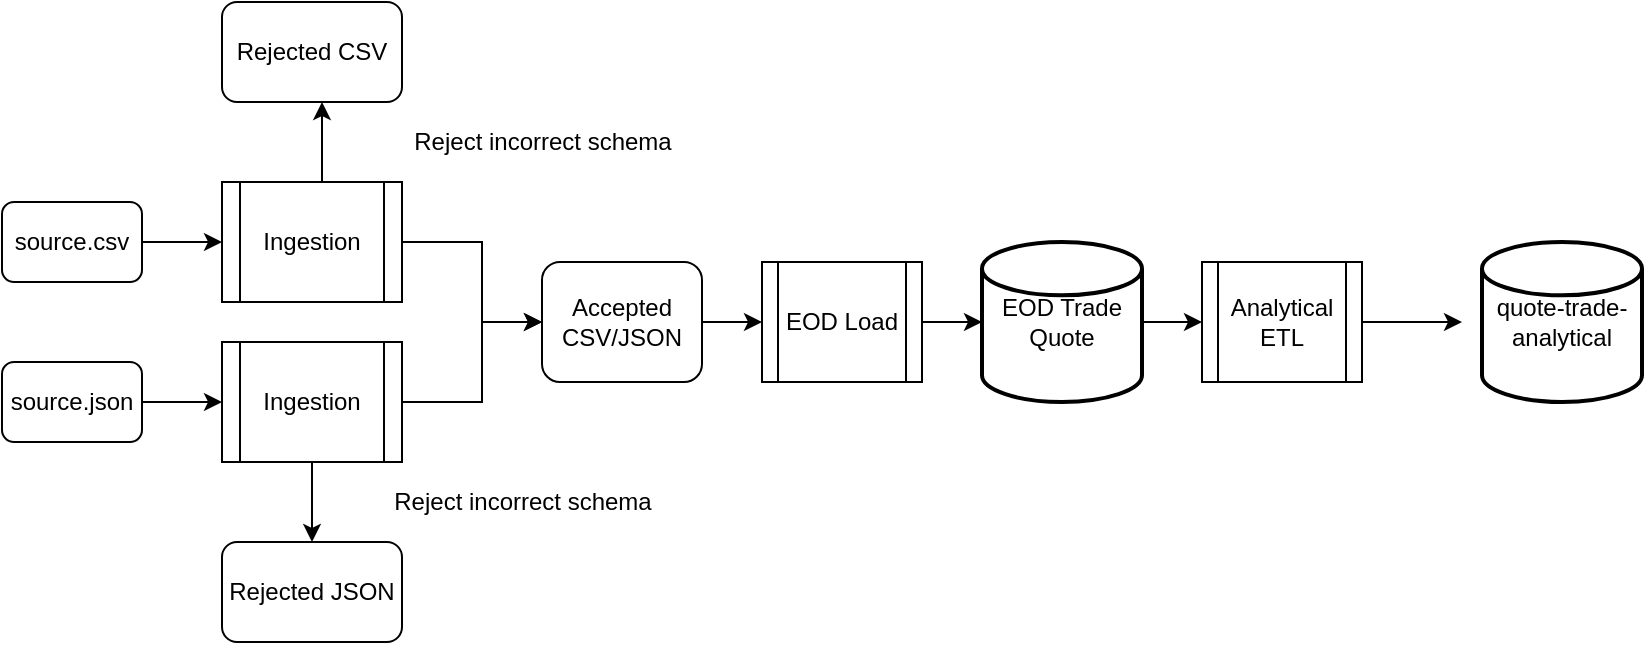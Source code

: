 <mxfile version="14.6.13" type="device"><diagram id="ICYzr_pUR9r9CQdSWHLx" name="Page-1"><mxGraphModel dx="946" dy="591" grid="1" gridSize="10" guides="1" tooltips="1" connect="1" arrows="1" fold="1" page="1" pageScale="1" pageWidth="850" pageHeight="1100" math="0" shadow="0"><root><mxCell id="0"/><mxCell id="1" parent="0"/><mxCell id="syQ88WcqM9ME6nEakprI-9" style="edgeStyle=orthogonalEdgeStyle;rounded=0;orthogonalLoop=1;jettySize=auto;html=1;entryX=0.5;entryY=0;entryDx=0;entryDy=0;" edge="1" parent="1" target="syQ88WcqM9ME6nEakprI-8"><mxGeometry relative="1" as="geometry"><mxPoint x="210" y="330" as="sourcePoint"/><Array as="points"><mxPoint x="195" y="330"/></Array></mxGeometry></mxCell><mxCell id="syQ88WcqM9ME6nEakprI-14" style="edgeStyle=orthogonalEdgeStyle;rounded=0;orthogonalLoop=1;jettySize=auto;html=1;exitX=1;exitY=0.5;exitDx=0;exitDy=0;entryX=0;entryY=0.5;entryDx=0;entryDy=0;" edge="1" parent="1" source="syQ88WcqM9ME6nEakprI-1" target="syQ88WcqM9ME6nEakprI-13"><mxGeometry relative="1" as="geometry"><Array as="points"><mxPoint x="280" y="220"/><mxPoint x="280" y="260"/></Array></mxGeometry></mxCell><mxCell id="syQ88WcqM9ME6nEakprI-24" style="edgeStyle=orthogonalEdgeStyle;rounded=0;orthogonalLoop=1;jettySize=auto;html=1;exitX=0.5;exitY=0;exitDx=0;exitDy=0;" edge="1" parent="1" source="syQ88WcqM9ME6nEakprI-1"><mxGeometry relative="1" as="geometry"><mxPoint x="200" y="150" as="targetPoint"/><Array as="points"><mxPoint x="200" y="190"/><mxPoint x="200" y="150"/></Array></mxGeometry></mxCell><mxCell id="syQ88WcqM9ME6nEakprI-1" value="Ingestion" style="shape=process;whiteSpace=wrap;html=1;backgroundOutline=1;" vertex="1" parent="1"><mxGeometry x="150" y="190" width="90" height="60" as="geometry"/></mxCell><mxCell id="syQ88WcqM9ME6nEakprI-6" style="edgeStyle=orthogonalEdgeStyle;rounded=0;orthogonalLoop=1;jettySize=auto;html=1;exitX=1;exitY=0.5;exitDx=0;exitDy=0;entryX=0;entryY=0.5;entryDx=0;entryDy=0;" edge="1" parent="1" source="syQ88WcqM9ME6nEakprI-4" target="syQ88WcqM9ME6nEakprI-1"><mxGeometry relative="1" as="geometry"/></mxCell><mxCell id="syQ88WcqM9ME6nEakprI-4" value="source.csv" style="rounded=1;whiteSpace=wrap;html=1;" vertex="1" parent="1"><mxGeometry x="40" y="200" width="70" height="40" as="geometry"/></mxCell><mxCell id="syQ88WcqM9ME6nEakprI-22" style="edgeStyle=orthogonalEdgeStyle;rounded=0;orthogonalLoop=1;jettySize=auto;html=1;exitX=1;exitY=0.5;exitDx=0;exitDy=0;entryX=0;entryY=0.5;entryDx=0;entryDy=0;" edge="1" parent="1" source="syQ88WcqM9ME6nEakprI-5" target="syQ88WcqM9ME6nEakprI-21"><mxGeometry relative="1" as="geometry"/></mxCell><mxCell id="syQ88WcqM9ME6nEakprI-5" value="source.json" style="rounded=1;whiteSpace=wrap;html=1;" vertex="1" parent="1"><mxGeometry x="40" y="280" width="70" height="40" as="geometry"/></mxCell><mxCell id="syQ88WcqM9ME6nEakprI-8" value="Rejected JSON" style="rounded=1;whiteSpace=wrap;html=1;" vertex="1" parent="1"><mxGeometry x="150" y="370" width="90" height="50" as="geometry"/></mxCell><mxCell id="syQ88WcqM9ME6nEakprI-12" value="Reject incorrect schema" style="text;html=1;align=center;verticalAlign=middle;resizable=0;points=[];autosize=1;strokeColor=none;" vertex="1" parent="1"><mxGeometry x="230" y="340" width="140" height="20" as="geometry"/></mxCell><mxCell id="syQ88WcqM9ME6nEakprI-20" style="edgeStyle=orthogonalEdgeStyle;rounded=0;orthogonalLoop=1;jettySize=auto;html=1;exitX=1;exitY=0.5;exitDx=0;exitDy=0;entryX=0;entryY=0.5;entryDx=0;entryDy=0;" edge="1" parent="1" source="syQ88WcqM9ME6nEakprI-13" target="syQ88WcqM9ME6nEakprI-17"><mxGeometry relative="1" as="geometry"/></mxCell><mxCell id="syQ88WcqM9ME6nEakprI-13" value="Accepted CSV/JSON" style="rounded=1;whiteSpace=wrap;html=1;" vertex="1" parent="1"><mxGeometry x="310" y="230" width="80" height="60" as="geometry"/></mxCell><mxCell id="syQ88WcqM9ME6nEakprI-29" style="edgeStyle=orthogonalEdgeStyle;rounded=0;orthogonalLoop=1;jettySize=auto;html=1;exitX=1;exitY=0.5;exitDx=0;exitDy=0;exitPerimeter=0;entryX=0;entryY=0.5;entryDx=0;entryDy=0;" edge="1" parent="1" source="syQ88WcqM9ME6nEakprI-16" target="syQ88WcqM9ME6nEakprI-27"><mxGeometry relative="1" as="geometry"/></mxCell><mxCell id="syQ88WcqM9ME6nEakprI-16" value="EOD Trade Quote" style="strokeWidth=2;html=1;shape=mxgraph.flowchart.database;whiteSpace=wrap;" vertex="1" parent="1"><mxGeometry x="530" y="220" width="80" height="80" as="geometry"/></mxCell><mxCell id="syQ88WcqM9ME6nEakprI-19" style="edgeStyle=orthogonalEdgeStyle;rounded=0;orthogonalLoop=1;jettySize=auto;html=1;entryX=0;entryY=0.5;entryDx=0;entryDy=0;entryPerimeter=0;" edge="1" parent="1" source="syQ88WcqM9ME6nEakprI-17" target="syQ88WcqM9ME6nEakprI-16"><mxGeometry relative="1" as="geometry"/></mxCell><mxCell id="syQ88WcqM9ME6nEakprI-17" value="EOD Load" style="shape=process;whiteSpace=wrap;html=1;backgroundOutline=1;" vertex="1" parent="1"><mxGeometry x="420" y="230" width="80" height="60" as="geometry"/></mxCell><mxCell id="syQ88WcqM9ME6nEakprI-23" style="edgeStyle=orthogonalEdgeStyle;rounded=0;orthogonalLoop=1;jettySize=auto;html=1;exitX=1;exitY=0.5;exitDx=0;exitDy=0;entryX=0;entryY=0.5;entryDx=0;entryDy=0;" edge="1" parent="1" source="syQ88WcqM9ME6nEakprI-21" target="syQ88WcqM9ME6nEakprI-13"><mxGeometry relative="1" as="geometry"><Array as="points"><mxPoint x="280" y="300"/><mxPoint x="280" y="260"/></Array></mxGeometry></mxCell><mxCell id="syQ88WcqM9ME6nEakprI-21" value="Ingestion" style="shape=process;whiteSpace=wrap;html=1;backgroundOutline=1;" vertex="1" parent="1"><mxGeometry x="150" y="270" width="90" height="60" as="geometry"/></mxCell><mxCell id="syQ88WcqM9ME6nEakprI-25" value="Rejected CSV" style="rounded=1;whiteSpace=wrap;html=1;" vertex="1" parent="1"><mxGeometry x="150" y="100" width="90" height="50" as="geometry"/></mxCell><mxCell id="syQ88WcqM9ME6nEakprI-26" value="Reject incorrect schema" style="text;html=1;align=center;verticalAlign=middle;resizable=0;points=[];autosize=1;strokeColor=none;" vertex="1" parent="1"><mxGeometry x="240" y="160" width="140" height="20" as="geometry"/></mxCell><mxCell id="syQ88WcqM9ME6nEakprI-30" style="edgeStyle=orthogonalEdgeStyle;rounded=0;orthogonalLoop=1;jettySize=auto;html=1;exitX=1;exitY=0.5;exitDx=0;exitDy=0;" edge="1" parent="1" source="syQ88WcqM9ME6nEakprI-27"><mxGeometry relative="1" as="geometry"><mxPoint x="770" y="260" as="targetPoint"/></mxGeometry></mxCell><mxCell id="syQ88WcqM9ME6nEakprI-27" value="Analytical ETL" style="shape=process;whiteSpace=wrap;html=1;backgroundOutline=1;" vertex="1" parent="1"><mxGeometry x="640" y="230" width="80" height="60" as="geometry"/></mxCell><mxCell id="syQ88WcqM9ME6nEakprI-31" value="quote-trade-analytical" style="strokeWidth=2;html=1;shape=mxgraph.flowchart.database;whiteSpace=wrap;" vertex="1" parent="1"><mxGeometry x="780" y="220" width="80" height="80" as="geometry"/></mxCell></root></mxGraphModel></diagram></mxfile>